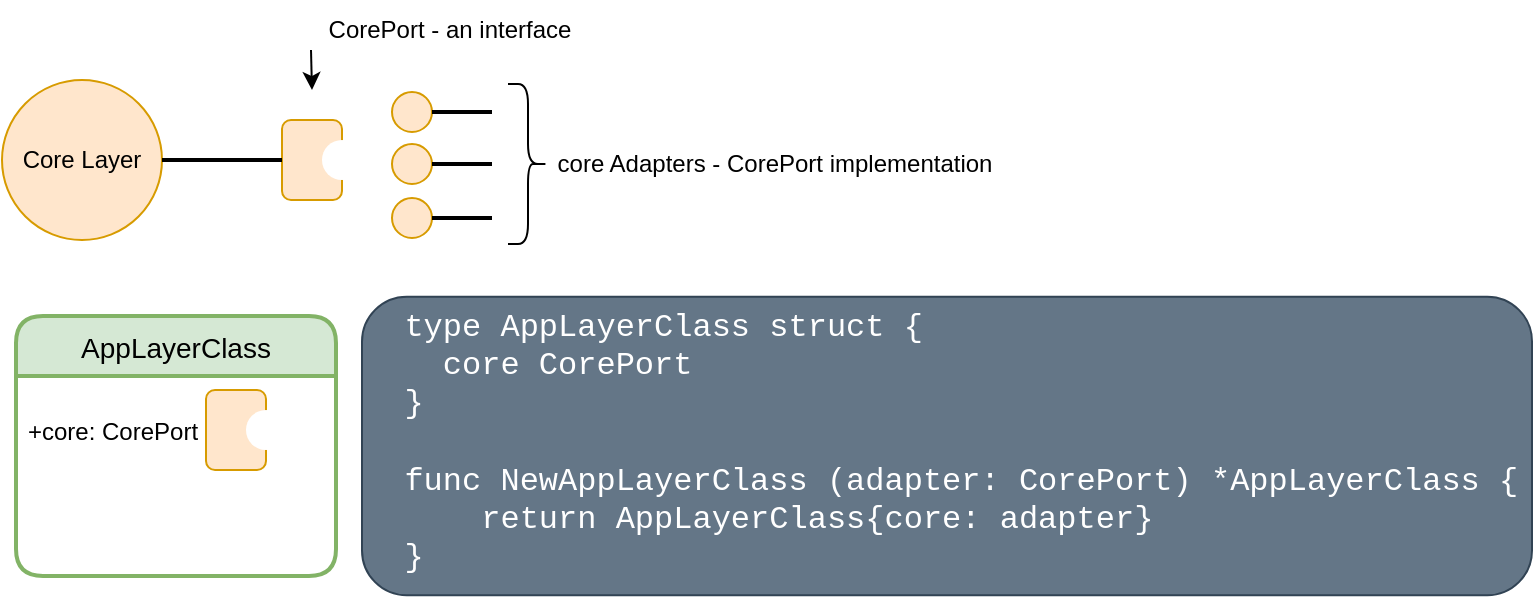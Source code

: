 <mxfile version="20.5.3" type="device"><diagram id="mucmCd1grJk7bUoMhTYS" name="Page-1"><mxGraphModel dx="2066" dy="1154" grid="1" gridSize="10" guides="1" tooltips="1" connect="1" arrows="1" fold="1" page="1" pageScale="1" pageWidth="827" pageHeight="1169" math="0" shadow="0"><root><mxCell id="0"/><mxCell id="1" parent="0"/><mxCell id="X6Q40iCDRKvl7sN2lr3k-1" value="Core Layer" style="ellipse;whiteSpace=wrap;html=1;aspect=fixed;fillColor=#ffe6cc;strokeColor=#d79b00;" vertex="1" parent="1"><mxGeometry x="46" y="50" width="80" height="80" as="geometry"/></mxCell><mxCell id="X6Q40iCDRKvl7sN2lr3k-2" value="AppLayerClass" style="swimlane;childLayout=stackLayout;horizontal=1;startSize=30;horizontalStack=0;rounded=1;fontSize=14;fontStyle=0;strokeWidth=2;resizeParent=0;resizeLast=1;shadow=0;dashed=0;align=center;fillColor=#d5e8d4;strokeColor=#82b366;" vertex="1" parent="1"><mxGeometry x="53" y="168" width="160" height="130" as="geometry"/></mxCell><mxCell id="X6Q40iCDRKvl7sN2lr3k-3" value="&#10;+core: CorePort" style="align=left;strokeColor=none;fillColor=none;spacingLeft=4;fontSize=12;verticalAlign=top;resizable=0;rotatable=0;part=1;" vertex="1" parent="X6Q40iCDRKvl7sN2lr3k-2"><mxGeometry y="30" width="160" height="100" as="geometry"/></mxCell><mxCell id="X6Q40iCDRKvl7sN2lr3k-6" value="" style="rounded=1;whiteSpace=wrap;html=1;fillColor=#ffe6cc;strokeColor=#d79b00;" vertex="1" parent="1"><mxGeometry x="186" y="70" width="30" height="40" as="geometry"/></mxCell><mxCell id="X6Q40iCDRKvl7sN2lr3k-7" value="" style="ellipse;whiteSpace=wrap;html=1;aspect=fixed;strokeColor=none;" vertex="1" parent="1"><mxGeometry x="206" y="80" width="20" height="20" as="geometry"/></mxCell><mxCell id="X6Q40iCDRKvl7sN2lr3k-9" value="" style="line;strokeWidth=2;html=1;" vertex="1" parent="1"><mxGeometry x="126" y="85" width="60" height="10" as="geometry"/></mxCell><mxCell id="X6Q40iCDRKvl7sN2lr3k-12" value="CorePort - an interface" style="text;html=1;strokeColor=none;fillColor=none;align=center;verticalAlign=middle;whiteSpace=wrap;rounded=0;" vertex="1" parent="1"><mxGeometry x="200" y="10" width="140" height="30" as="geometry"/></mxCell><mxCell id="X6Q40iCDRKvl7sN2lr3k-13" value="" style="endArrow=classic;html=1;rounded=0;" edge="1" parent="1"><mxGeometry width="50" height="50" relative="1" as="geometry"><mxPoint x="200.5" y="35" as="sourcePoint"/><mxPoint x="201" y="55" as="targetPoint"/><Array as="points"><mxPoint x="201" y="55"/></Array></mxGeometry></mxCell><mxCell id="X6Q40iCDRKvl7sN2lr3k-14" value="" style="ellipse;whiteSpace=wrap;html=1;aspect=fixed;strokeColor=#d79b00;fillColor=#ffe6cc;" vertex="1" parent="1"><mxGeometry x="241" y="56" width="20" height="20" as="geometry"/></mxCell><mxCell id="X6Q40iCDRKvl7sN2lr3k-15" value="" style="line;strokeWidth=2;html=1;" vertex="1" parent="1"><mxGeometry x="261" y="61" width="30" height="10" as="geometry"/></mxCell><mxCell id="X6Q40iCDRKvl7sN2lr3k-16" value="" style="ellipse;whiteSpace=wrap;html=1;aspect=fixed;strokeColor=#d79b00;fillColor=#ffe6cc;" vertex="1" parent="1"><mxGeometry x="241" y="82" width="20" height="20" as="geometry"/></mxCell><mxCell id="X6Q40iCDRKvl7sN2lr3k-17" value="" style="line;strokeWidth=2;html=1;" vertex="1" parent="1"><mxGeometry x="261" y="87" width="30" height="10" as="geometry"/></mxCell><mxCell id="X6Q40iCDRKvl7sN2lr3k-18" value="" style="ellipse;whiteSpace=wrap;html=1;aspect=fixed;strokeColor=#d79b00;fillColor=#ffe6cc;" vertex="1" parent="1"><mxGeometry x="241" y="109" width="20" height="20" as="geometry"/></mxCell><mxCell id="X6Q40iCDRKvl7sN2lr3k-19" value="" style="line;strokeWidth=2;html=1;" vertex="1" parent="1"><mxGeometry x="261" y="114" width="30" height="10" as="geometry"/></mxCell><mxCell id="X6Q40iCDRKvl7sN2lr3k-20" value="" style="shape=curlyBracket;whiteSpace=wrap;html=1;rounded=1;flipH=1;labelPosition=right;verticalLabelPosition=middle;align=left;verticalAlign=middle;" vertex="1" parent="1"><mxGeometry x="299" y="52" width="20" height="80" as="geometry"/></mxCell><mxCell id="X6Q40iCDRKvl7sN2lr3k-21" value="core Adapters - CorePort implementation" style="text;html=1;strokeColor=none;fillColor=none;align=center;verticalAlign=middle;whiteSpace=wrap;rounded=0;" vertex="1" parent="1"><mxGeometry x="319" y="77" width="227" height="30" as="geometry"/></mxCell><mxCell id="X6Q40iCDRKvl7sN2lr3k-25" value="" style="rounded=1;whiteSpace=wrap;html=1;fillColor=#ffe6cc;strokeColor=#d79b00;" vertex="1" parent="1"><mxGeometry x="148" y="205" width="30" height="40" as="geometry"/></mxCell><mxCell id="X6Q40iCDRKvl7sN2lr3k-26" value="" style="ellipse;whiteSpace=wrap;html=1;aspect=fixed;strokeColor=none;" vertex="1" parent="1"><mxGeometry x="168" y="215" width="20" height="20" as="geometry"/></mxCell><mxCell id="X6Q40iCDRKvl7sN2lr3k-34" value="&lt;font face=&quot;Courier New&quot;&gt;&lt;span style=&quot;font-size: 16px;&quot;&gt;&amp;nbsp; type AppLayerClass struct {&lt;br&gt;&amp;nbsp; &amp;nbsp; core CorePort&lt;br&gt;&amp;nbsp; }&lt;br&gt;&lt;br&gt;&lt;/span&gt;&lt;/font&gt;&lt;font face=&quot;Courier New&quot;&gt;&lt;span style=&quot;font-size: 16px;&quot;&gt;&amp;nbsp; func NewAppLayerClass (adapter: CorePort) *AppLayerClass {&lt;br&gt;&amp;nbsp; &amp;nbsp; &amp;nbsp; return AppLayerClass{core: adapter&lt;/span&gt;&lt;/font&gt;&lt;font face=&quot;Courier New&quot;&gt;&lt;span style=&quot;font-size: 16px;&quot;&gt;}&lt;br&gt;&amp;nbsp; }&lt;/span&gt;&lt;/font&gt;&lt;font face=&quot;Courier New&quot;&gt;&lt;span style=&quot;font-size: 16px;&quot;&gt;&lt;br&gt;&lt;/span&gt;&lt;/font&gt;" style="text;html=1;strokeColor=#314354;fillColor=#647687;align=left;verticalAlign=top;whiteSpace=wrap;rounded=1;labelBackgroundColor=none;fontColor=#ffffff;labelPosition=center;verticalLabelPosition=middle;" vertex="1" parent="1"><mxGeometry x="226" y="158.37" width="585" height="149.25" as="geometry"/></mxCell></root></mxGraphModel></diagram></mxfile>